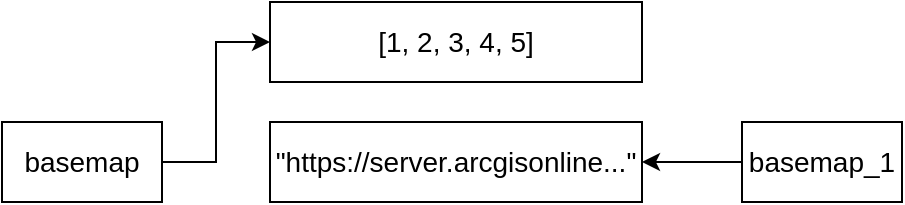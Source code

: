 <mxfile version="15.8.7" type="device"><diagram id="GQFSQ4JIkMwtQcwWHX-n" name="Page-1"><mxGraphModel dx="932" dy="597" grid="1" gridSize="10" guides="1" tooltips="1" connect="1" arrows="1" fold="1" page="1" pageScale="1" pageWidth="827" pageHeight="1169" math="0" shadow="0"><root><mxCell id="0"/><mxCell id="1" parent="0"/><mxCell id="lZG8HrOXhv8XD9qTWbj8-3" style="edgeStyle=orthogonalEdgeStyle;rounded=0;orthogonalLoop=1;jettySize=auto;html=1;entryX=0;entryY=0.5;entryDx=0;entryDy=0;" edge="1" parent="1" source="lZG8HrOXhv8XD9qTWbj8-4" target="lZG8HrOXhv8XD9qTWbj8-8"><mxGeometry relative="1" as="geometry"/></mxCell><mxCell id="lZG8HrOXhv8XD9qTWbj8-4" value="&lt;font style=&quot;font-size: 14px&quot;&gt;basemap&lt;/font&gt;" style="text;html=1;strokeColor=default;fillColor=none;align=center;verticalAlign=middle;whiteSpace=wrap;rounded=0;" vertex="1" parent="1"><mxGeometry x="240" y="250" width="80" height="40" as="geometry"/></mxCell><mxCell id="lZG8HrOXhv8XD9qTWbj8-5" value="&lt;font style=&quot;font-size: 14px&quot;&gt;&quot;https://server.arcgisonline...&quot;&lt;/font&gt;" style="text;html=1;align=center;verticalAlign=middle;whiteSpace=wrap;rounded=0;strokeColor=default;" vertex="1" parent="1"><mxGeometry x="374" y="250" width="186" height="40" as="geometry"/></mxCell><mxCell id="lZG8HrOXhv8XD9qTWbj8-7" value="" style="edgeStyle=orthogonalEdgeStyle;rounded=0;orthogonalLoop=1;jettySize=auto;html=1;" edge="1" parent="1" source="lZG8HrOXhv8XD9qTWbj8-6" target="lZG8HrOXhv8XD9qTWbj8-5"><mxGeometry relative="1" as="geometry"/></mxCell><mxCell id="lZG8HrOXhv8XD9qTWbj8-6" value="&lt;font style=&quot;font-size: 14px&quot;&gt;basemap_1&lt;/font&gt;" style="text;html=1;strokeColor=default;fillColor=none;align=center;verticalAlign=middle;whiteSpace=wrap;rounded=0;" vertex="1" parent="1"><mxGeometry x="610" y="250" width="80" height="40" as="geometry"/></mxCell><mxCell id="lZG8HrOXhv8XD9qTWbj8-8" value="&lt;font style=&quot;font-size: 14px&quot;&gt;[1, 2, 3, 4, 5]&lt;/font&gt;" style="text;html=1;align=center;verticalAlign=middle;whiteSpace=wrap;rounded=0;strokeColor=default;" vertex="1" parent="1"><mxGeometry x="374" y="190" width="186" height="40" as="geometry"/></mxCell></root></mxGraphModel></diagram></mxfile>